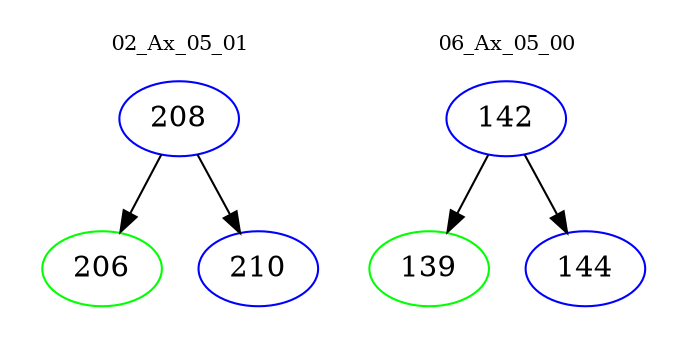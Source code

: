 digraph{
subgraph cluster_0 {
color = white
label = "02_Ax_05_01";
fontsize=10;
T0_208 [label="208", color="blue"]
T0_208 -> T0_206 [color="black"]
T0_206 [label="206", color="green"]
T0_208 -> T0_210 [color="black"]
T0_210 [label="210", color="blue"]
}
subgraph cluster_1 {
color = white
label = "06_Ax_05_00";
fontsize=10;
T1_142 [label="142", color="blue"]
T1_142 -> T1_139 [color="black"]
T1_139 [label="139", color="green"]
T1_142 -> T1_144 [color="black"]
T1_144 [label="144", color="blue"]
}
}

